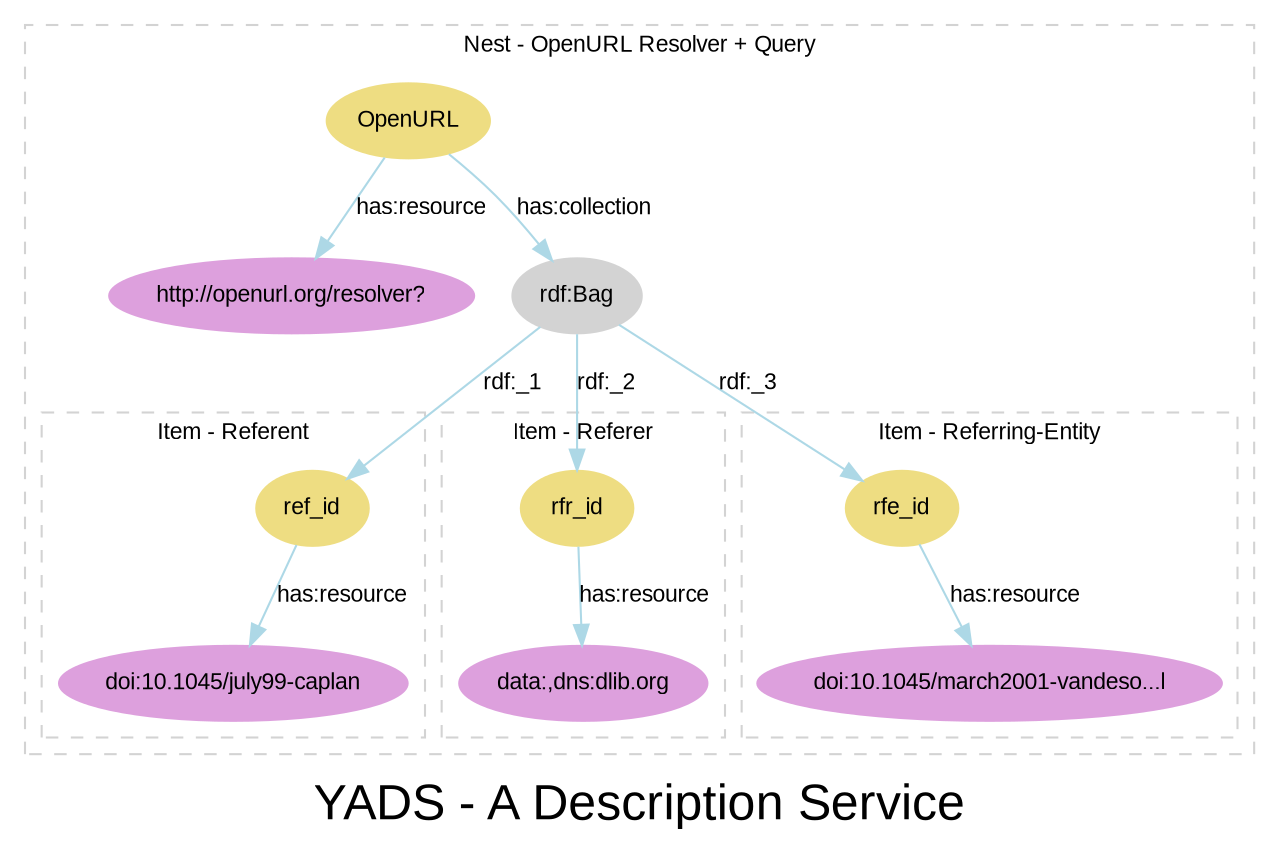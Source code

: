 
digraph yads { 

graph [
  fontname=arial, fontsize=24
  label="YADS - A Description Service"
];
node [
  fontname=arial, fontsize=11, fontcolor=black,
  style=filled, color=cornflowerblue,
];
edge [
  fontname=arial, fontsize=11, fontcolor=black,
  style=filled, color=lightblue,
];
rankdir=TB;

subgraph cluster_1 {

  style=dashed; color=lightgrey;
  fontname=arial; fontsize=11;
  fontcolor="black"; label="Nest - OpenURL Resolver + Query";

  ":_1" [label="OpenURL", color=lightgoldenrod];
  ":_1" -> "http://openurl.org/resolver?" [label="has:resource", URL="http://www2.elsevier.co.uk/~tony/1014/yads-schema-2002-04-03#resource"];
  ":_1" -> ":_2" [label="has:collection", URL="http://www2.elsevier.co.uk/~tony/1014/yads-schema-2002-04-03#collection"];
  ":_2" [label="rdf:Bag", color=lightgrey];

  "http://openurl.org/resolver?" [color=plum, URL="http://openurl.org/resolver?"];
  ":_2" [label="rdf:Bag", color=lightgrey, URL="http://www.w3.org/1999/02/22-rdf-syntax-ns#Bag"];
  ":_2" -> ":_3" [label="rdf:_1", URL="http://www.w3.org/1999/02/22-rdf-syntax-ns#_1"];
":_3" [label="isa:Item"]
  ":_2" -> ":_4" [label="rdf:_2", URL="http://www.w3.org/1999/02/22-rdf-syntax-ns#_2"];
":_4" [label="isa:Item"]
  ":_2" -> ":_5" [label="rdf:_3", URL="http://www.w3.org/1999/02/22-rdf-syntax-ns#_3"];
":_5" [label="isa:Item"]

subgraph cluster_3 {

  style=dashed; color=lightgrey;
  fontname=arial; fontsize=11;
  fontcolor="black"; label="Item - Referent";

  ":_3" [label="ref_id", color=lightgoldenrod];
  ":_3" -> "doi:10.1045/july99-caplan" [label="has:resource", URL="http://www2.elsevier.co.uk/~tony/1014/yads-schema-2002-04-03#resource"];

  "doi:10.1045/july99-caplan" [color=plum, URL="http://dx.doi.org/10.1045/july99-caplan"];
}

subgraph cluster_4 {

  style=dashed; color=lightgrey;
  fontname=arial; fontsize=11;
  fontcolor="black"; label="Item - Referer";

  ":_4" [label="rfr_id", color=lightgoldenrod];
  ":_4" -> "data:,dns:dlib.org" [label="has:resource", URL="http://www2.elsevier.co.uk/~tony/1014/yads-schema-2002-04-03#resource"];

  "data:,dns:dlib.org" [color=plum, URL="data:,dns:dlib.org"];
}

subgraph cluster_5 {

  style=dashed; color=lightgrey;
  fontname=arial; fontsize=11;
  fontcolor="black"; label="Item - Referring-Entity";

  ":_5" [label="rfe_id", color=lightgoldenrod];
  ":_5" -> "doi:10.1045/march2001-vandeso...l" [label="has:resource", URL="http://www2.elsevier.co.uk/~tony/1014/yads-schema-2002-04-03#resource"];

  "doi:10.1045/march2001-vandeso...l" [color=plum, URL="http://dx.doi.org/10.1045/march2001-vandesompel"];
}

}

}
